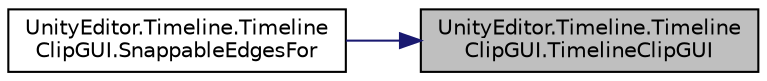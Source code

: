 digraph "UnityEditor.Timeline.TimelineClipGUI.TimelineClipGUI"
{
 // LATEX_PDF_SIZE
  edge [fontname="Helvetica",fontsize="10",labelfontname="Helvetica",labelfontsize="10"];
  node [fontname="Helvetica",fontsize="10",shape=record];
  rankdir="RL";
  Node1 [label="UnityEditor.Timeline.Timeline\lClipGUI.TimelineClipGUI",height=0.2,width=0.4,color="black", fillcolor="grey75", style="filled", fontcolor="black",tooltip=" "];
  Node1 -> Node2 [dir="back",color="midnightblue",fontsize="10",style="solid",fontname="Helvetica"];
  Node2 [label="UnityEditor.Timeline.Timeline\lClipGUI.SnappableEdgesFor",height=0.2,width=0.4,color="black", fillcolor="white", style="filled",URL="$class_unity_editor_1_1_timeline_1_1_timeline_clip_g_u_i.html#a909a411201375f90d27b33476be7bb5b",tooltip=" "];
}
